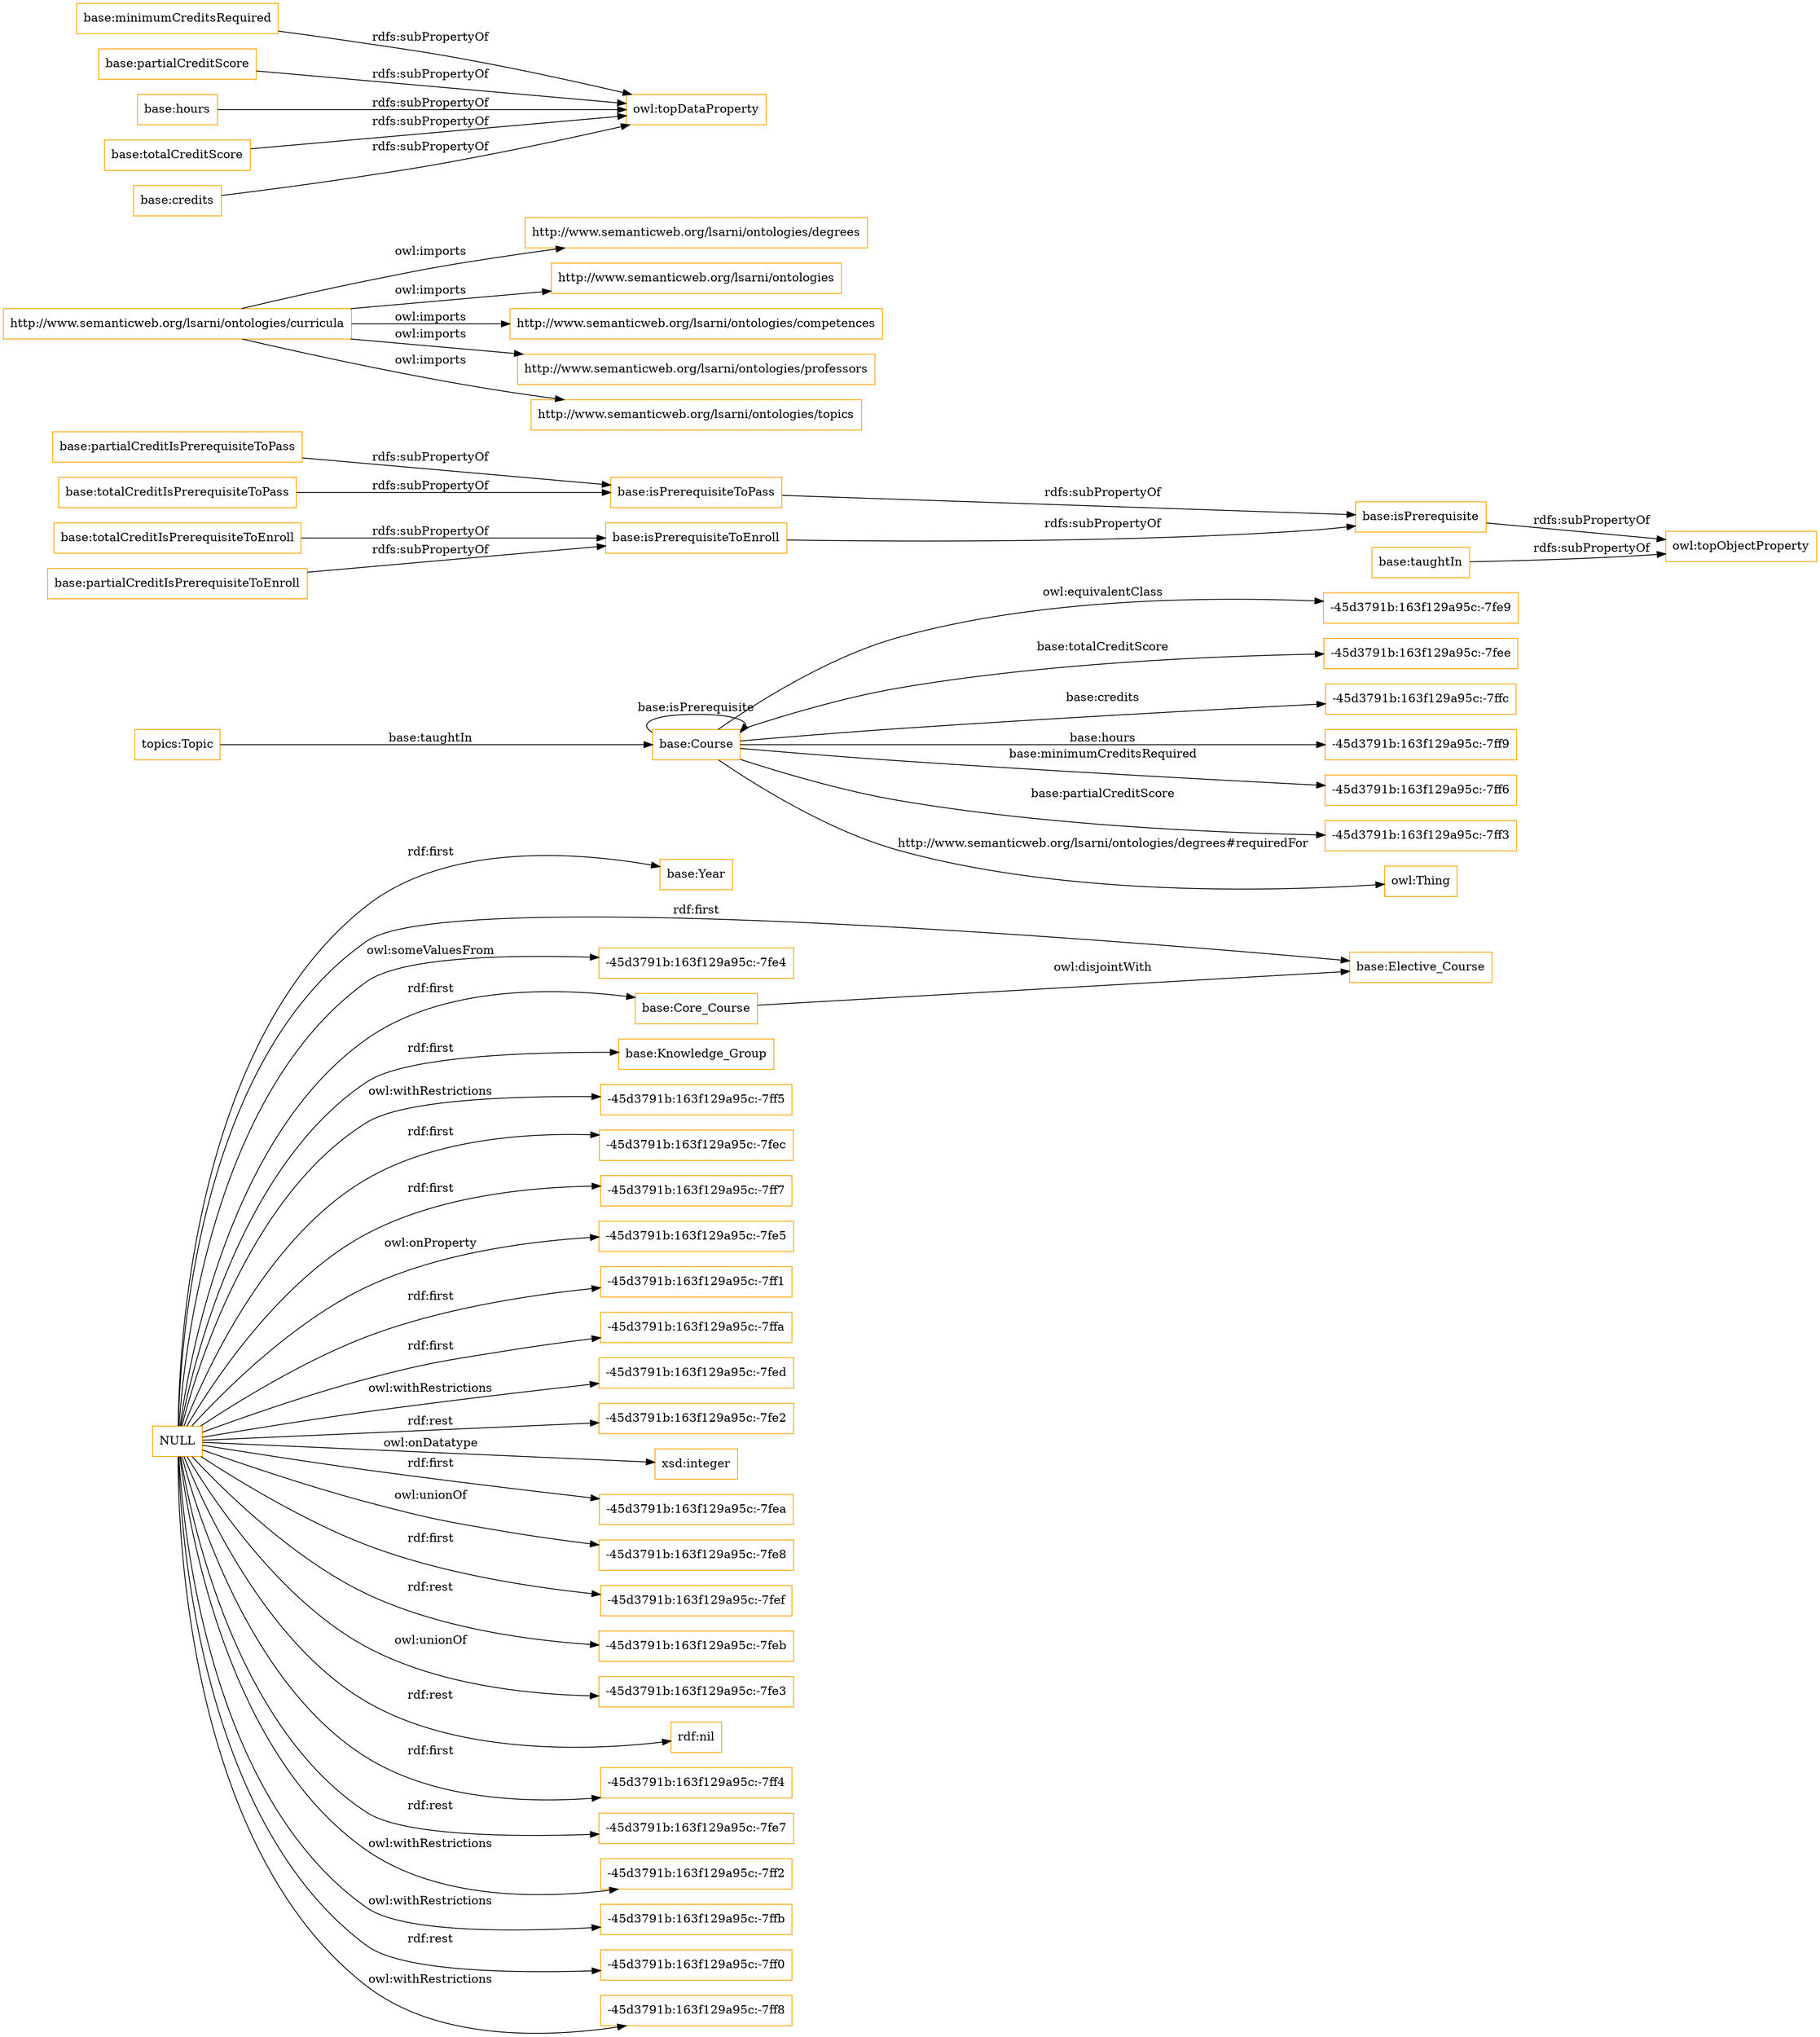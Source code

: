 digraph ar2dtool_diagram { 
rankdir=LR;
size="1501"
node [shape = rectangle, color="orange"]; "base:Year" "base:Elective_Course" "-45d3791b:163f129a95c:-7fe4" "base:Core_Course" "base:Course" "-45d3791b:163f129a95c:-7fe9" "base:Knowledge_Group" ; /*classes style*/
	"NULL" -> "-45d3791b:163f129a95c:-7ff5" [ label = "owl:withRestrictions" ];
	"NULL" -> "-45d3791b:163f129a95c:-7fec" [ label = "rdf:first" ];
	"NULL" -> "-45d3791b:163f129a95c:-7ff7" [ label = "rdf:first" ];
	"NULL" -> "-45d3791b:163f129a95c:-7fe5" [ label = "owl:onProperty" ];
	"NULL" -> "-45d3791b:163f129a95c:-7ff1" [ label = "rdf:first" ];
	"NULL" -> "base:Knowledge_Group" [ label = "rdf:first" ];
	"NULL" -> "-45d3791b:163f129a95c:-7ffa" [ label = "rdf:first" ];
	"NULL" -> "-45d3791b:163f129a95c:-7fed" [ label = "owl:withRestrictions" ];
	"NULL" -> "base:Core_Course" [ label = "rdf:first" ];
	"NULL" -> "-45d3791b:163f129a95c:-7fe2" [ label = "rdf:rest" ];
	"NULL" -> "xsd:integer" [ label = "owl:onDatatype" ];
	"NULL" -> "-45d3791b:163f129a95c:-7fea" [ label = "rdf:first" ];
	"NULL" -> "-45d3791b:163f129a95c:-7fe8" [ label = "owl:unionOf" ];
	"NULL" -> "-45d3791b:163f129a95c:-7fef" [ label = "rdf:first" ];
	"NULL" -> "-45d3791b:163f129a95c:-7feb" [ label = "rdf:rest" ];
	"NULL" -> "-45d3791b:163f129a95c:-7fe3" [ label = "owl:unionOf" ];
	"NULL" -> "-45d3791b:163f129a95c:-7fe4" [ label = "owl:someValuesFrom" ];
	"NULL" -> "rdf:nil" [ label = "rdf:rest" ];
	"NULL" -> "base:Year" [ label = "rdf:first" ];
	"NULL" -> "base:Elective_Course" [ label = "rdf:first" ];
	"NULL" -> "-45d3791b:163f129a95c:-7ff4" [ label = "rdf:first" ];
	"NULL" -> "-45d3791b:163f129a95c:-7fe7" [ label = "rdf:rest" ];
	"NULL" -> "-45d3791b:163f129a95c:-7ff2" [ label = "owl:withRestrictions" ];
	"NULL" -> "-45d3791b:163f129a95c:-7ffb" [ label = "owl:withRestrictions" ];
	"NULL" -> "-45d3791b:163f129a95c:-7ff0" [ label = "rdf:rest" ];
	"NULL" -> "-45d3791b:163f129a95c:-7ff8" [ label = "owl:withRestrictions" ];
	"base:partialCreditIsPrerequisiteToPass" -> "base:isPrerequisiteToPass" [ label = "rdfs:subPropertyOf" ];
	"base:partialCreditIsPrerequisiteToEnroll" -> "base:isPrerequisiteToEnroll" [ label = "rdfs:subPropertyOf" ];
	"http://www.semanticweb.org/lsarni/ontologies/curricula" -> "http://www.semanticweb.org/lsarni/ontologies/degrees" [ label = "owl:imports" ];
	"http://www.semanticweb.org/lsarni/ontologies/curricula" -> "http://www.semanticweb.org/lsarni/ontologies" [ label = "owl:imports" ];
	"http://www.semanticweb.org/lsarni/ontologies/curricula" -> "http://www.semanticweb.org/lsarni/ontologies/competences" [ label = "owl:imports" ];
	"http://www.semanticweb.org/lsarni/ontologies/curricula" -> "http://www.semanticweb.org/lsarni/ontologies/professors" [ label = "owl:imports" ];
	"http://www.semanticweb.org/lsarni/ontologies/curricula" -> "http://www.semanticweb.org/lsarni/ontologies/topics" [ label = "owl:imports" ];
	"base:minimumCreditsRequired" -> "owl:topDataProperty" [ label = "rdfs:subPropertyOf" ];
	"base:partialCreditScore" -> "owl:topDataProperty" [ label = "rdfs:subPropertyOf" ];
	"base:taughtIn" -> "owl:topObjectProperty" [ label = "rdfs:subPropertyOf" ];
	"base:hours" -> "owl:topDataProperty" [ label = "rdfs:subPropertyOf" ];
	"base:Core_Course" -> "base:Elective_Course" [ label = "owl:disjointWith" ];
	"base:totalCreditScore" -> "owl:topDataProperty" [ label = "rdfs:subPropertyOf" ];
	"base:Course" -> "-45d3791b:163f129a95c:-7fe9" [ label = "owl:equivalentClass" ];
	"base:isPrerequisite" -> "owl:topObjectProperty" [ label = "rdfs:subPropertyOf" ];
	"base:isPrerequisiteToPass" -> "base:isPrerequisite" [ label = "rdfs:subPropertyOf" ];
	"base:totalCreditIsPrerequisiteToEnroll" -> "base:isPrerequisiteToEnroll" [ label = "rdfs:subPropertyOf" ];
	"base:totalCreditIsPrerequisiteToPass" -> "base:isPrerequisiteToPass" [ label = "rdfs:subPropertyOf" ];
	"base:isPrerequisiteToEnroll" -> "base:isPrerequisite" [ label = "rdfs:subPropertyOf" ];
	"base:credits" -> "owl:topDataProperty" [ label = "rdfs:subPropertyOf" ];
	"base:Course" -> "-45d3791b:163f129a95c:-7fee" [ label = "base:totalCreditScore" ];
	"base:Course" -> "-45d3791b:163f129a95c:-7ffc" [ label = "base:credits" ];
	"base:Course" -> "-45d3791b:163f129a95c:-7ff9" [ label = "base:hours" ];
	"base:Course" -> "base:Course" [ label = "base:isPrerequisite" ];
	"base:Course" -> "-45d3791b:163f129a95c:-7ff6" [ label = "base:minimumCreditsRequired" ];
	"topics:Topic" -> "base:Course" [ label = "base:taughtIn" ];
	"base:Course" -> "-45d3791b:163f129a95c:-7ff3" [ label = "base:partialCreditScore" ];
	"base:Course" -> "owl:Thing" [ label = "http://www.semanticweb.org/lsarni/ontologies/degrees#requiredFor" ];

}
